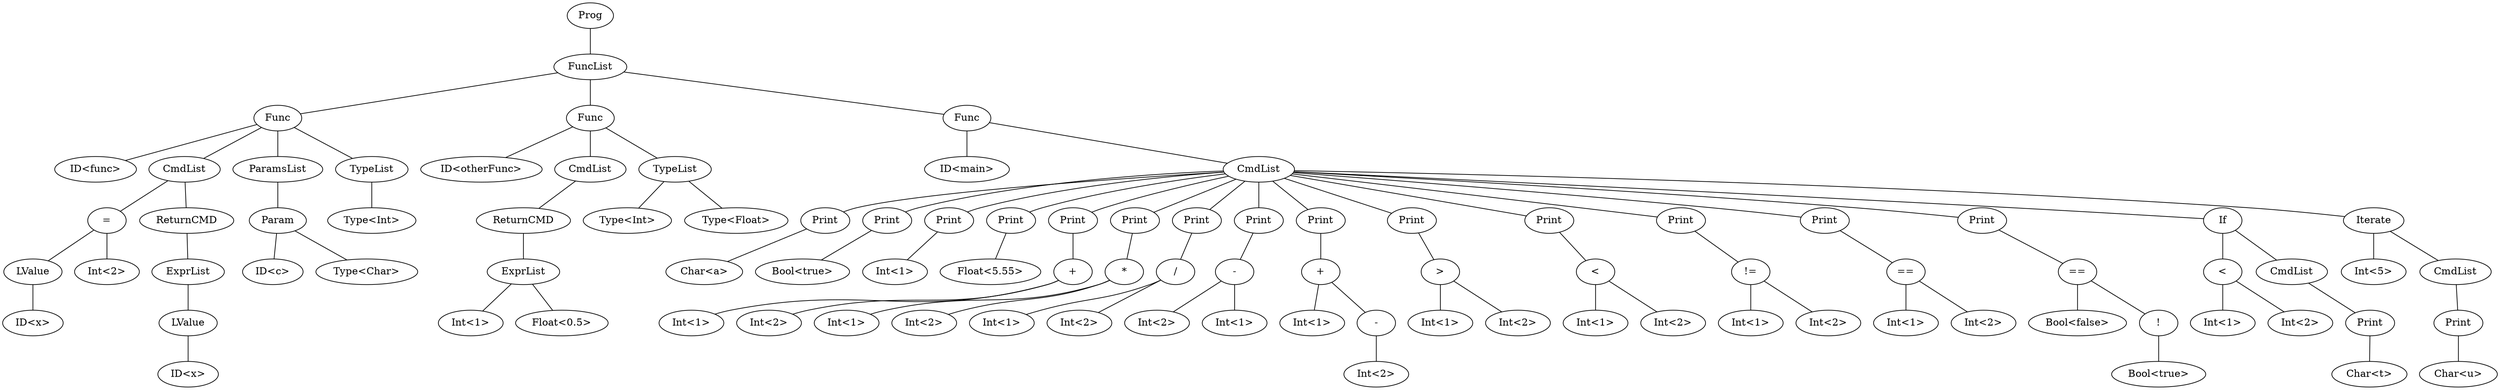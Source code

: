 graph program {
93 [label=Prog]
93--17
17 [label=FuncList]
17--16
16 [label="Func"]
16--15
15 [label="ID<func>"]
16--10
10 [label=CmdList]
10--9
9 [label= "="]
9--7
7 [label="LValue"]
7--6
6 [label="ID<x>"]
9--8
8 [label="Int<2>"]
10--14
14 [label="ReturnCMD"]
14--13
13 [label=ExprList]
13--12
12 [label="LValue"]
12--11
11 [label="ID<x>"]
16--3
3 [label="ParamsList"]
3--2
2 [label="Param"]
2--1
1 [label="ID<c>"]
2--0
0 [label="Type<Char>"]
16--5
5 [label="TypeList"]
5--4
4 [label="Type<Int>"]
17--27
27 [label="Func"]
27--26
26 [label="ID<otherFunc>"]
27--25
25 [label=CmdList]
25--24
24 [label="ReturnCMD"]
24--22
22 [label=ExprList]
22--21
21 [label="Int<1>"]
22--23
23 [label="Float<0.5>"]
27--19
19 [label="TypeList"]
19--18
18 [label="Type<Int>"]
19--20
20 [label="Type<Float>"]
17--92
92 [label="Func"]
92--91
91 [label="ID<main>"]
92--30
30 [label=CmdList]
30--29
29 [label="Print"]
29--28
28 [label="Char<a>"]
30--32
32 [label="Print"]
32--31
31 [label="Bool<true>"]
30--34
34 [label="Print"]
34--33
33 [label="Int<1>"]
30--36
36 [label="Print"]
36--35
35 [label="Float<5.55>"]
30--40
40 [label="Print"]
40--39
39 [label= "+"]
39--37
37 [label="Int<1>"]
39--38
38 [label="Int<2>"]
30--44
44 [label="Print"]
44--43
43 [label= "*"]
43--41
41 [label="Int<1>"]
43--42
42 [label="Int<2>"]
30--48
48 [label="Print"]
48--47
47 [label= "/"]
47--45
45 [label="Int<1>"]
47--46
46 [label="Int<2>"]
30--52
52 [label="Print"]
52--51
51 [label= "-"]
51--50
50 [label="Int<2>"]
51--49
49 [label="Int<1>"]
30--57
57 [label="Print"]
57--56
56 [label= "+"]
56--53
53 [label="Int<1>"]
56--55
55 [label= "-"]
55--54
54 [label="Int<2>"]
30--61
61 [label="Print"]
61--60
60 [label= ">"]
60--58
58 [label="Int<1>"]
60--59
59 [label="Int<2>"]
30--65
65 [label="Print"]
65--64
64 [label= "<"]
64--62
62 [label="Int<1>"]
64--63
63 [label="Int<2>"]
30--69
69 [label="Print"]
69--68
68 [label= "!="]
68--66
66 [label="Int<1>"]
68--67
67 [label="Int<2>"]
30--73
73 [label="Print"]
73--72
72 [label= "=="]
72--70
70 [label="Int<1>"]
72--71
71 [label="Int<2>"]
30--78
78 [label="Print"]
78--77
77 [label= "=="]
77--74
74 [label="Bool<false>"]
77--76
76 [label= "!"]
76--75
75 [label="Bool<true>"]
30--85
85 [label= "If"]
85--81
81 [label= "<"]
81--79
79 [label="Int<1>"]
81--80
80 [label="Int<2>"]
85--84
84 [label=CmdList]
84--83
83 [label="Print"]
83--82
82 [label="Char<t>"]
30--90
90 [label= "Iterate"]
90--86
86 [label="Int<5>"]
90--89
89 [label=CmdList]
89--88
88 [label="Print"]
88--87
87 [label="Char<u>"]
}
